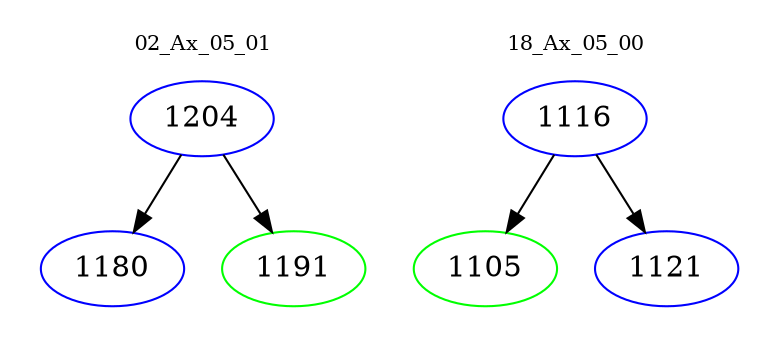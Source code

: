 digraph{
subgraph cluster_0 {
color = white
label = "02_Ax_05_01";
fontsize=10;
T0_1204 [label="1204", color="blue"]
T0_1204 -> T0_1180 [color="black"]
T0_1180 [label="1180", color="blue"]
T0_1204 -> T0_1191 [color="black"]
T0_1191 [label="1191", color="green"]
}
subgraph cluster_1 {
color = white
label = "18_Ax_05_00";
fontsize=10;
T1_1116 [label="1116", color="blue"]
T1_1116 -> T1_1105 [color="black"]
T1_1105 [label="1105", color="green"]
T1_1116 -> T1_1121 [color="black"]
T1_1121 [label="1121", color="blue"]
}
}
